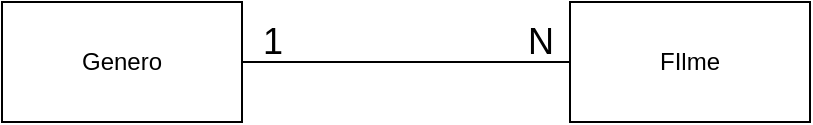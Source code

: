 <mxfile version="15.2.7" type="device" pages="2"><diagram id="mmZ1AmxE3edChUAq5_YS" name="Conceitual"><mxGraphModel dx="868" dy="510" grid="1" gridSize="10" guides="1" tooltips="1" connect="1" arrows="1" fold="1" page="1" pageScale="1" pageWidth="827" pageHeight="1169" math="0" shadow="0"><root><mxCell id="0"/><mxCell id="1" parent="0"/><mxCell id="awapPbWAsoN_pRBM9hMy-3" style="edgeStyle=orthogonalEdgeStyle;rounded=0;orthogonalLoop=1;jettySize=auto;html=1;endArrow=none;endFill=0;" edge="1" parent="1" source="awapPbWAsoN_pRBM9hMy-1" target="awapPbWAsoN_pRBM9hMy-2"><mxGeometry relative="1" as="geometry"/></mxCell><mxCell id="awapPbWAsoN_pRBM9hMy-1" value="Genero" style="rounded=0;whiteSpace=wrap;html=1;" vertex="1" parent="1"><mxGeometry x="70" y="80" width="120" height="60" as="geometry"/></mxCell><mxCell id="awapPbWAsoN_pRBM9hMy-2" value="FIlme" style="rounded=0;whiteSpace=wrap;html=1;" vertex="1" parent="1"><mxGeometry x="354" y="80" width="120" height="60" as="geometry"/></mxCell><mxCell id="awapPbWAsoN_pRBM9hMy-4" value="&lt;font style=&quot;font-size: 18px&quot;&gt;1&lt;/font&gt;" style="text;html=1;align=center;verticalAlign=middle;resizable=0;points=[];autosize=1;strokeColor=none;fillColor=none;" vertex="1" parent="1"><mxGeometry x="190" y="90" width="30" height="20" as="geometry"/></mxCell><mxCell id="awapPbWAsoN_pRBM9hMy-6" value="&lt;font style=&quot;font-size: 18px&quot;&gt;N&lt;/font&gt;" style="text;html=1;align=center;verticalAlign=middle;resizable=0;points=[];autosize=1;strokeColor=none;fillColor=none;" vertex="1" parent="1"><mxGeometry x="324" y="90" width="30" height="20" as="geometry"/></mxCell></root></mxGraphModel></diagram><diagram id="kJvXc1s7E499BmCEn6pp" name="Lógico"><mxGraphModel dx="868" dy="510" grid="1" gridSize="10" guides="1" tooltips="1" connect="1" arrows="1" fold="1" page="1" pageScale="1" pageWidth="827" pageHeight="1169" math="0" shadow="0"><root><mxCell id="Tgzzv9FpW3-3Jt_fvSvD-0"/><mxCell id="Tgzzv9FpW3-3Jt_fvSvD-1" parent="Tgzzv9FpW3-3Jt_fvSvD-0"/><mxCell id="CULS7z-rDfaTU67v5fmR-0" value="Filme" style="shape=table;startSize=30;container=1;collapsible=1;childLayout=tableLayout;fixedRows=1;rowLines=0;fontStyle=1;align=center;resizeLast=1;" vertex="1" parent="Tgzzv9FpW3-3Jt_fvSvD-1"><mxGeometry x="440" y="260" width="180" height="130" as="geometry"/></mxCell><mxCell id="CULS7z-rDfaTU67v5fmR-1" value="" style="shape=partialRectangle;collapsible=0;dropTarget=0;pointerEvents=0;fillColor=none;top=0;left=0;bottom=0;right=0;points=[[0,0.5],[1,0.5]];portConstraint=eastwest;" vertex="1" parent="CULS7z-rDfaTU67v5fmR-0"><mxGeometry y="30" width="180" height="30" as="geometry"/></mxCell><mxCell id="CULS7z-rDfaTU67v5fmR-2" value="PK" style="shape=partialRectangle;connectable=0;fillColor=none;top=0;left=0;bottom=0;right=0;fontStyle=1;overflow=hidden;" vertex="1" parent="CULS7z-rDfaTU67v5fmR-1"><mxGeometry width="60" height="30" as="geometry"/></mxCell><mxCell id="CULS7z-rDfaTU67v5fmR-3" value="idFilme" style="shape=partialRectangle;connectable=0;fillColor=none;top=0;left=0;bottom=0;right=0;align=left;spacingLeft=6;fontStyle=5;overflow=hidden;" vertex="1" parent="CULS7z-rDfaTU67v5fmR-1"><mxGeometry x="60" width="120" height="30" as="geometry"/></mxCell><mxCell id="CULS7z-rDfaTU67v5fmR-4" value="" style="shape=partialRectangle;collapsible=0;dropTarget=0;pointerEvents=0;fillColor=none;top=0;left=0;bottom=1;right=0;points=[[0,0.5],[1,0.5]];portConstraint=eastwest;" vertex="1" parent="CULS7z-rDfaTU67v5fmR-0"><mxGeometry y="60" width="180" height="30" as="geometry"/></mxCell><mxCell id="CULS7z-rDfaTU67v5fmR-5" value="FK" style="shape=partialRectangle;connectable=0;fillColor=none;top=0;left=0;bottom=0;right=0;fontStyle=1;overflow=hidden;" vertex="1" parent="CULS7z-rDfaTU67v5fmR-4"><mxGeometry width="60" height="30" as="geometry"/></mxCell><mxCell id="CULS7z-rDfaTU67v5fmR-6" value="idGenero" style="shape=partialRectangle;connectable=0;fillColor=none;top=0;left=0;bottom=0;right=0;align=left;spacingLeft=6;fontStyle=5;overflow=hidden;" vertex="1" parent="CULS7z-rDfaTU67v5fmR-4"><mxGeometry x="60" width="120" height="30" as="geometry"/></mxCell><mxCell id="CULS7z-rDfaTU67v5fmR-7" value="" style="shape=partialRectangle;collapsible=0;dropTarget=0;pointerEvents=0;fillColor=none;top=0;left=0;bottom=0;right=0;points=[[0,0.5],[1,0.5]];portConstraint=eastwest;" vertex="1" parent="CULS7z-rDfaTU67v5fmR-0"><mxGeometry y="90" width="180" height="30" as="geometry"/></mxCell><mxCell id="CULS7z-rDfaTU67v5fmR-8" value="" style="shape=partialRectangle;connectable=0;fillColor=none;top=0;left=0;bottom=0;right=0;editable=1;overflow=hidden;" vertex="1" parent="CULS7z-rDfaTU67v5fmR-7"><mxGeometry width="60" height="30" as="geometry"/></mxCell><mxCell id="CULS7z-rDfaTU67v5fmR-9" value="nomeFilme" style="shape=partialRectangle;connectable=0;fillColor=none;top=0;left=0;bottom=0;right=0;align=left;spacingLeft=6;overflow=hidden;" vertex="1" parent="CULS7z-rDfaTU67v5fmR-7"><mxGeometry x="60" width="120" height="30" as="geometry"/></mxCell><mxCell id="CULS7z-rDfaTU67v5fmR-13" value="Genero" style="shape=table;startSize=30;container=1;collapsible=1;childLayout=tableLayout;fixedRows=1;rowLines=0;fontStyle=1;align=center;resizeLast=1;" vertex="1" parent="Tgzzv9FpW3-3Jt_fvSvD-1"><mxGeometry x="80" y="290" width="180" height="100" as="geometry"/></mxCell><mxCell id="CULS7z-rDfaTU67v5fmR-14" value="" style="shape=partialRectangle;collapsible=0;dropTarget=0;pointerEvents=0;fillColor=none;top=0;left=0;bottom=1;right=0;points=[[0,0.5],[1,0.5]];portConstraint=eastwest;" vertex="1" parent="CULS7z-rDfaTU67v5fmR-13"><mxGeometry y="30" width="180" height="30" as="geometry"/></mxCell><mxCell id="CULS7z-rDfaTU67v5fmR-15" value="PK" style="shape=partialRectangle;connectable=0;fillColor=none;top=0;left=0;bottom=0;right=0;fontStyle=1;overflow=hidden;" vertex="1" parent="CULS7z-rDfaTU67v5fmR-14"><mxGeometry width="70" height="30" as="geometry"/></mxCell><mxCell id="CULS7z-rDfaTU67v5fmR-16" value="idGenero" style="shape=partialRectangle;connectable=0;fillColor=none;top=0;left=0;bottom=0;right=0;align=left;spacingLeft=6;fontStyle=5;overflow=hidden;" vertex="1" parent="CULS7z-rDfaTU67v5fmR-14"><mxGeometry x="70" width="110" height="30" as="geometry"/></mxCell><mxCell id="CULS7z-rDfaTU67v5fmR-17" value="" style="shape=partialRectangle;collapsible=0;dropTarget=0;pointerEvents=0;fillColor=none;top=0;left=0;bottom=0;right=0;points=[[0,0.5],[1,0.5]];portConstraint=eastwest;" vertex="1" parent="CULS7z-rDfaTU67v5fmR-13"><mxGeometry y="60" width="180" height="30" as="geometry"/></mxCell><mxCell id="CULS7z-rDfaTU67v5fmR-18" value="" style="shape=partialRectangle;connectable=0;fillColor=none;top=0;left=0;bottom=0;right=0;editable=1;overflow=hidden;" vertex="1" parent="CULS7z-rDfaTU67v5fmR-17"><mxGeometry width="70" height="30" as="geometry"/></mxCell><mxCell id="CULS7z-rDfaTU67v5fmR-19" value="nomeGen" style="shape=partialRectangle;connectable=0;fillColor=none;top=0;left=0;bottom=0;right=0;align=left;spacingLeft=6;overflow=hidden;" vertex="1" parent="CULS7z-rDfaTU67v5fmR-17"><mxGeometry x="70" width="110" height="30" as="geometry"/></mxCell><mxCell id="8c2oQWs68msRAksXBSCK-0" value="" style="edgeStyle=entityRelationEdgeStyle;fontSize=12;html=1;endArrow=ERoneToMany;entryX=0;entryY=0.5;entryDx=0;entryDy=0;" edge="1" parent="Tgzzv9FpW3-3Jt_fvSvD-1" source="CULS7z-rDfaTU67v5fmR-14" target="CULS7z-rDfaTU67v5fmR-4"><mxGeometry width="100" height="100" relative="1" as="geometry"><mxPoint x="370" y="470" as="sourcePoint"/><mxPoint x="470" y="370" as="targetPoint"/></mxGeometry></mxCell></root></mxGraphModel></diagram></mxfile>